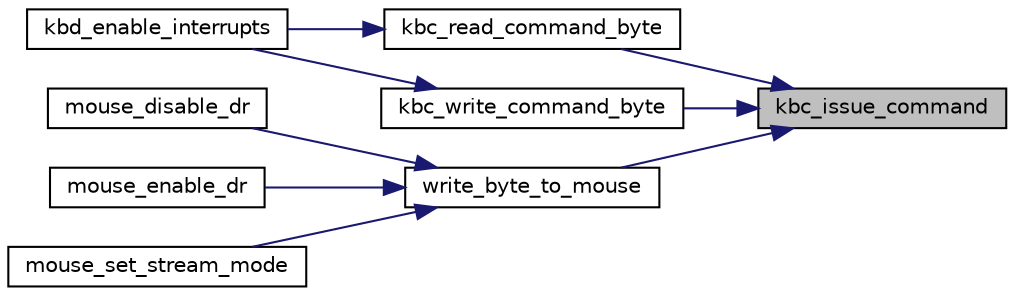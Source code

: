 digraph "kbc_issue_command"
{
 // LATEX_PDF_SIZE
  edge [fontname="Helvetica",fontsize="10",labelfontname="Helvetica",labelfontsize="10"];
  node [fontname="Helvetica",fontsize="10",shape=record];
  rankdir="RL";
  Node1 [label="kbc_issue_command",height=0.2,width=0.4,color="black", fillcolor="grey75", style="filled", fontcolor="black",tooltip="Issues a command to the kbc."];
  Node1 -> Node2 [dir="back",color="midnightblue",fontsize="10",style="solid",fontname="Helvetica"];
  Node2 [label="kbc_read_command_byte",height=0.2,width=0.4,color="black", fillcolor="white", style="filled",URL="$group__kbc.html#ga4996d0950caa2122c3a9aa731a5f52d9",tooltip="Reads the kbc command byte."];
  Node2 -> Node3 [dir="back",color="midnightblue",fontsize="10",style="solid",fontname="Helvetica"];
  Node3 [label="kbd_enable_interrupts",height=0.2,width=0.4,color="black", fillcolor="white", style="filled",URL="$group__keyboard.html#ga0d28d7309ad45de4fe79c9de3fbeb3d8",tooltip="Enables keyboard interrupts."];
  Node1 -> Node4 [dir="back",color="midnightblue",fontsize="10",style="solid",fontname="Helvetica"];
  Node4 [label="kbc_write_command_byte",height=0.2,width=0.4,color="black", fillcolor="white", style="filled",URL="$group__kbc.html#gad22fa061f412af69b9d8f777ca55b04e",tooltip="Writes the kbc command byte."];
  Node4 -> Node3 [dir="back",color="midnightblue",fontsize="10",style="solid",fontname="Helvetica"];
  Node1 -> Node5 [dir="back",color="midnightblue",fontsize="10",style="solid",fontname="Helvetica"];
  Node5 [label="write_byte_to_mouse",height=0.2,width=0.4,color="black", fillcolor="white", style="filled",URL="$group__mouse.html#gadc968ef8cbf8660fe0bac8237d65183e",tooltip="Issues a command to the mouse using the kbc."];
  Node5 -> Node6 [dir="back",color="midnightblue",fontsize="10",style="solid",fontname="Helvetica"];
  Node6 [label="mouse_disable_dr",height=0.2,width=0.4,color="black", fillcolor="white", style="filled",URL="$group__mouse.html#gac285c81dd076eb18e01d7f22d353daaa",tooltip="Disables mouse data reporting."];
  Node5 -> Node7 [dir="back",color="midnightblue",fontsize="10",style="solid",fontname="Helvetica"];
  Node7 [label="mouse_enable_dr",height=0.2,width=0.4,color="black", fillcolor="white", style="filled",URL="$group__mouse.html#ga12afbe04f7fbd32a063b13d45ffcd602",tooltip="Enables mouse data reporting."];
  Node5 -> Node8 [dir="back",color="midnightblue",fontsize="10",style="solid",fontname="Helvetica"];
  Node8 [label="mouse_set_stream_mode",height=0.2,width=0.4,color="black", fillcolor="white", style="filled",URL="$group__mouse.html#ga16a521d1919cbd8f434d8b5d535a639b",tooltip="Sets the mouse to stream mode."];
}
